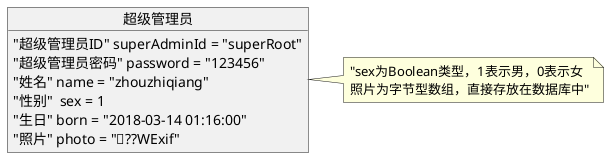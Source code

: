 @startuml

object 超级管理员 {
		 "超级管理员ID" superAdminId = "superRoot"
		 "超级管理员密码" password = "123456"
     	 "姓名" name = "zhouzhiqiang"
    	 "性别"  sex = 1
    	 "生日" born = "2018-03-14 01:16:00"
    	 "照片" photo = "??WExif"
	}

note  right : "sex为Boolean类型，1表示男，0表示女\n照片为字节型数组，直接存放在数据库中"
@enduml